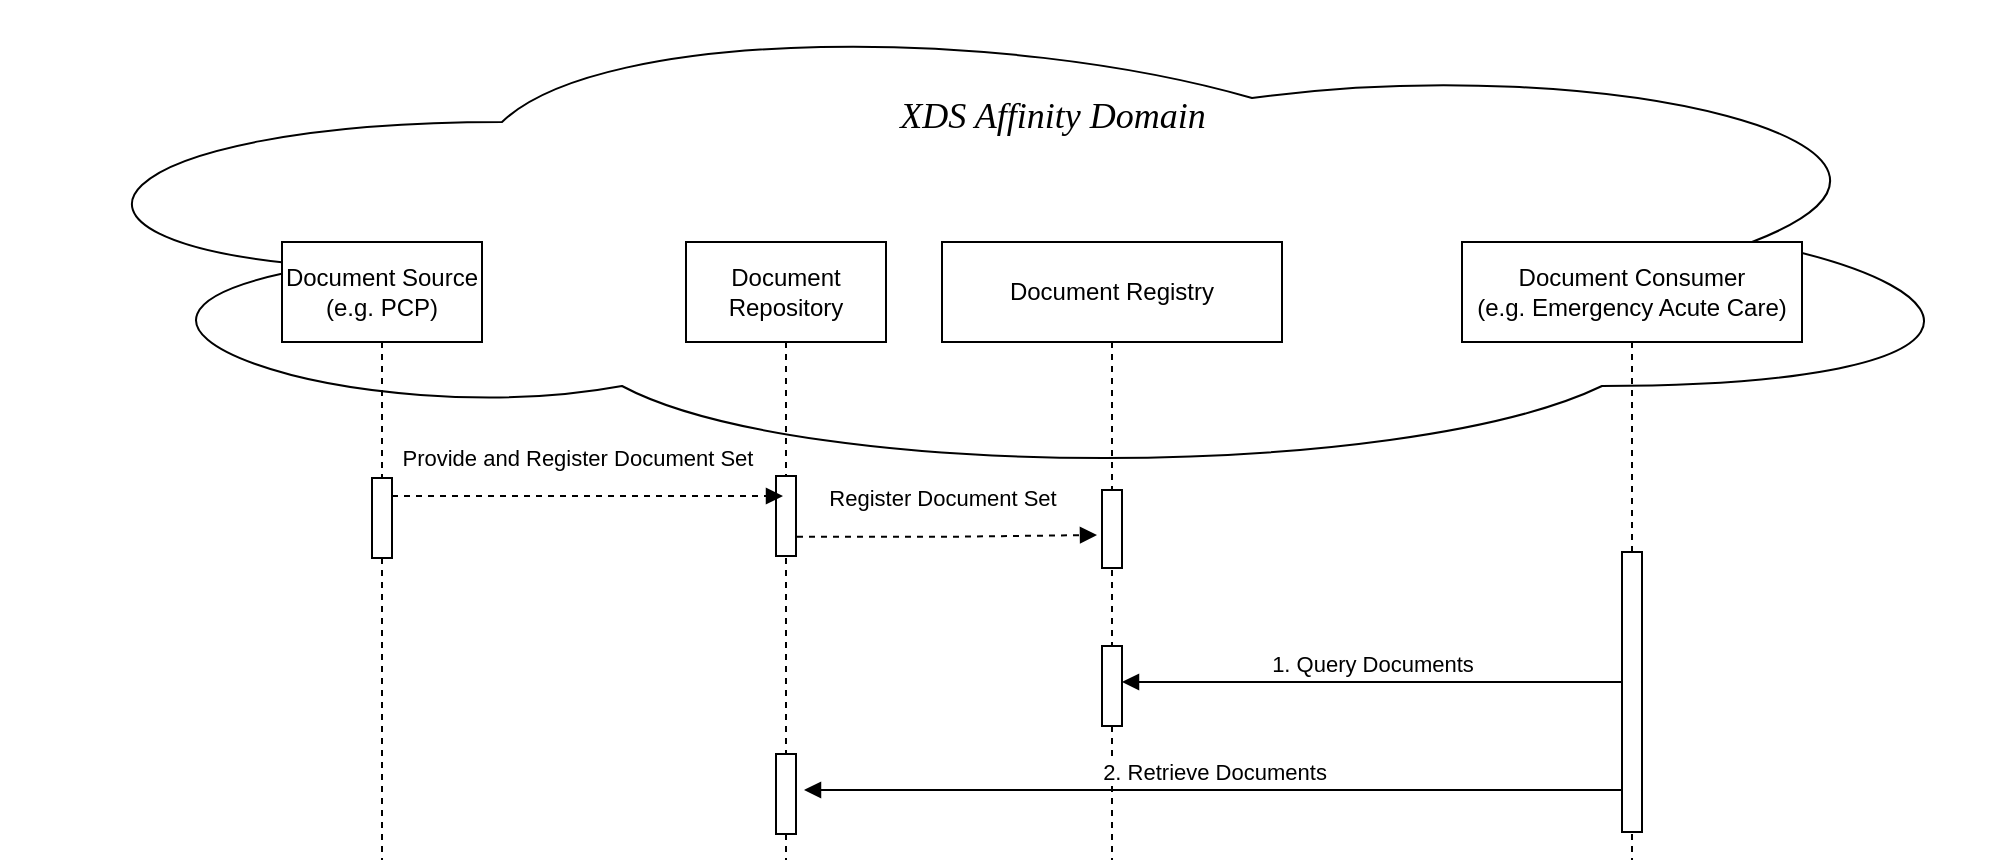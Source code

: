 <mxfile version="24.8.2">
  <diagram name="Page-1" id="2YBvvXClWsGukQMizWep">
    <mxGraphModel dx="2230" dy="879" grid="1" gridSize="10" guides="1" tooltips="1" connect="1" arrows="1" fold="1" page="1" pageScale="1" pageWidth="850" pageHeight="1100" math="0" shadow="0">
      <root>
        <mxCell id="0" />
        <mxCell id="1" parent="0" />
        <mxCell id="KVy2uU-nlIl46gCBBVCn-11" value="" style="ellipse;shape=cloud;whiteSpace=wrap;html=1;" parent="1" vertex="1">
          <mxGeometry x="-100" y="30" width="1000" height="240" as="geometry" />
        </mxCell>
        <mxCell id="aM9ryv3xv72pqoxQDRHE-1" value="Document Source&lt;div&gt;(e.g. PCP)&lt;/div&gt;" style="shape=umlLifeline;perimeter=lifelinePerimeter;whiteSpace=wrap;html=1;container=0;dropTarget=0;collapsible=0;recursiveResize=0;outlineConnect=0;portConstraint=eastwest;newEdgeStyle={&quot;edgeStyle&quot;:&quot;elbowEdgeStyle&quot;,&quot;elbow&quot;:&quot;vertical&quot;,&quot;curved&quot;:0,&quot;rounded&quot;:0};size=50;" parent="1" vertex="1">
          <mxGeometry x="40" y="150" width="100" height="309" as="geometry" />
        </mxCell>
        <mxCell id="aM9ryv3xv72pqoxQDRHE-2" value="" style="html=1;points=[];perimeter=orthogonalPerimeter;outlineConnect=0;targetShapes=umlLifeline;portConstraint=eastwest;newEdgeStyle={&quot;edgeStyle&quot;:&quot;elbowEdgeStyle&quot;,&quot;elbow&quot;:&quot;vertical&quot;,&quot;curved&quot;:0,&quot;rounded&quot;:0};" parent="aM9ryv3xv72pqoxQDRHE-1" vertex="1">
          <mxGeometry x="45" y="118" width="10" height="40" as="geometry" />
        </mxCell>
        <mxCell id="aM9ryv3xv72pqoxQDRHE-5" value="Document Repository" style="shape=umlLifeline;perimeter=lifelinePerimeter;whiteSpace=wrap;html=1;container=0;dropTarget=0;collapsible=0;recursiveResize=0;outlineConnect=0;portConstraint=eastwest;newEdgeStyle={&quot;edgeStyle&quot;:&quot;elbowEdgeStyle&quot;,&quot;elbow&quot;:&quot;vertical&quot;,&quot;curved&quot;:0,&quot;rounded&quot;:0};size=50;" parent="1" vertex="1">
          <mxGeometry x="242" y="150" width="100" height="309" as="geometry" />
        </mxCell>
        <mxCell id="aM9ryv3xv72pqoxQDRHE-6" value="" style="html=1;points=[];perimeter=orthogonalPerimeter;outlineConnect=0;targetShapes=umlLifeline;portConstraint=eastwest;newEdgeStyle={&quot;edgeStyle&quot;:&quot;elbowEdgeStyle&quot;,&quot;elbow&quot;:&quot;vertical&quot;,&quot;curved&quot;:0,&quot;rounded&quot;:0};" parent="aM9ryv3xv72pqoxQDRHE-5" vertex="1">
          <mxGeometry x="45" y="117" width="10" height="40" as="geometry" />
        </mxCell>
        <mxCell id="KVy2uU-nlIl46gCBBVCn-8" value="" style="html=1;points=[];perimeter=orthogonalPerimeter;outlineConnect=0;targetShapes=umlLifeline;portConstraint=eastwest;newEdgeStyle={&quot;edgeStyle&quot;:&quot;elbowEdgeStyle&quot;,&quot;elbow&quot;:&quot;vertical&quot;,&quot;curved&quot;:0,&quot;rounded&quot;:0};" parent="aM9ryv3xv72pqoxQDRHE-5" vertex="1">
          <mxGeometry x="45" y="256" width="10" height="40" as="geometry" />
        </mxCell>
        <mxCell id="aM9ryv3xv72pqoxQDRHE-7" value="Provide and Register Document Set&amp;nbsp;" style="html=1;verticalAlign=bottom;endArrow=block;edgeStyle=elbowEdgeStyle;elbow=horizontal;curved=0;rounded=0;dashed=1;" parent="1" edge="1">
          <mxGeometry x="-0.038" y="10" relative="1" as="geometry">
            <mxPoint x="95" y="277" as="sourcePoint" />
            <Array as="points">
              <mxPoint x="180" y="277" />
            </Array>
            <mxPoint x="290.5" y="277" as="targetPoint" />
            <mxPoint as="offset" />
          </mxGeometry>
        </mxCell>
        <mxCell id="KVy2uU-nlIl46gCBBVCn-1" value="Document Registry" style="shape=umlLifeline;perimeter=lifelinePerimeter;whiteSpace=wrap;html=1;container=0;dropTarget=0;collapsible=0;recursiveResize=0;outlineConnect=0;portConstraint=eastwest;newEdgeStyle={&quot;edgeStyle&quot;:&quot;elbowEdgeStyle&quot;,&quot;elbow&quot;:&quot;vertical&quot;,&quot;curved&quot;:0,&quot;rounded&quot;:0};size=50;" parent="1" vertex="1">
          <mxGeometry x="370" y="150" width="170" height="309" as="geometry" />
        </mxCell>
        <mxCell id="KVy2uU-nlIl46gCBBVCn-2" value="" style="html=1;points=[];perimeter=orthogonalPerimeter;outlineConnect=0;targetShapes=umlLifeline;portConstraint=eastwest;newEdgeStyle={&quot;edgeStyle&quot;:&quot;elbowEdgeStyle&quot;,&quot;elbow&quot;:&quot;vertical&quot;,&quot;curved&quot;:0,&quot;rounded&quot;:0};" parent="KVy2uU-nlIl46gCBBVCn-1" vertex="1">
          <mxGeometry x="80" y="124" width="10" height="39" as="geometry" />
        </mxCell>
        <mxCell id="KVy2uU-nlIl46gCBBVCn-7" value="" style="html=1;points=[];perimeter=orthogonalPerimeter;outlineConnect=0;targetShapes=umlLifeline;portConstraint=eastwest;newEdgeStyle={&quot;edgeStyle&quot;:&quot;elbowEdgeStyle&quot;,&quot;elbow&quot;:&quot;vertical&quot;,&quot;curved&quot;:0,&quot;rounded&quot;:0};" parent="KVy2uU-nlIl46gCBBVCn-1" vertex="1">
          <mxGeometry x="80" y="202" width="10" height="40" as="geometry" />
        </mxCell>
        <mxCell id="KVy2uU-nlIl46gCBBVCn-3" value="Document Consumer&lt;div&gt;(e.g. Emergency Acute Care)&lt;/div&gt;" style="shape=umlLifeline;perimeter=lifelinePerimeter;whiteSpace=wrap;html=1;container=0;dropTarget=0;collapsible=0;recursiveResize=0;outlineConnect=0;portConstraint=eastwest;newEdgeStyle={&quot;edgeStyle&quot;:&quot;elbowEdgeStyle&quot;,&quot;elbow&quot;:&quot;vertical&quot;,&quot;curved&quot;:0,&quot;rounded&quot;:0};size=50;" parent="1" vertex="1">
          <mxGeometry x="630" y="150" width="170" height="309" as="geometry" />
        </mxCell>
        <mxCell id="KVy2uU-nlIl46gCBBVCn-4" value="" style="html=1;points=[];perimeter=orthogonalPerimeter;outlineConnect=0;targetShapes=umlLifeline;portConstraint=eastwest;newEdgeStyle={&quot;edgeStyle&quot;:&quot;elbowEdgeStyle&quot;,&quot;elbow&quot;:&quot;vertical&quot;,&quot;curved&quot;:0,&quot;rounded&quot;:0};" parent="KVy2uU-nlIl46gCBBVCn-3" vertex="1">
          <mxGeometry x="80" y="155" width="10" height="140" as="geometry" />
        </mxCell>
        <mxCell id="KVy2uU-nlIl46gCBBVCn-5" value="Register Document Set" style="html=1;verticalAlign=bottom;endArrow=block;edgeStyle=elbowEdgeStyle;elbow=horizontal;curved=0;rounded=0;exitX=0.555;exitY=0.477;exitDx=0;exitDy=0;exitPerimeter=0;dashed=1;entryX=-0.25;entryY=0.577;entryDx=0;entryDy=0;entryPerimeter=0;" parent="1" source="aM9ryv3xv72pqoxQDRHE-5" target="KVy2uU-nlIl46gCBBVCn-2" edge="1">
          <mxGeometry x="-0.041" y="10" relative="1" as="geometry">
            <mxPoint x="330" y="298" as="sourcePoint" />
            <Array as="points" />
            <mxPoint x="390" y="297" as="targetPoint" />
            <mxPoint as="offset" />
          </mxGeometry>
        </mxCell>
        <mxCell id="aM9ryv3xv72pqoxQDRHE-9" value="1. Query Documents" style="html=1;verticalAlign=bottom;endArrow=block;edgeStyle=elbowEdgeStyle;elbow=vertical;curved=0;rounded=0;" parent="1" target="KVy2uU-nlIl46gCBBVCn-7" edge="1">
          <mxGeometry relative="1" as="geometry">
            <mxPoint x="710" y="370" as="sourcePoint" />
            <Array as="points">
              <mxPoint x="630" y="370" />
            </Array>
            <mxPoint x="470" y="370" as="targetPoint" />
          </mxGeometry>
        </mxCell>
        <mxCell id="KVy2uU-nlIl46gCBBVCn-9" value="2. Retrieve Documents" style="html=1;verticalAlign=bottom;endArrow=block;edgeStyle=elbowEdgeStyle;elbow=vertical;curved=0;rounded=0;" parent="1" edge="1">
          <mxGeometry relative="1" as="geometry">
            <mxPoint x="710" y="424" as="sourcePoint" />
            <Array as="points">
              <mxPoint x="630" y="424" />
            </Array>
            <mxPoint x="301" y="424" as="targetPoint" />
          </mxGeometry>
        </mxCell>
        <mxCell id="KVy2uU-nlIl46gCBBVCn-12" value="&lt;i&gt;&lt;font style=&quot;font-size: 18px;&quot; face=&quot;Georgia&quot;&gt;XDS Affinity Domain&lt;/font&gt;&lt;/i&gt;" style="verticalLabelPosition=bottom;verticalAlign=top;html=1;shape=mxgraph.basic.rect;fillColor2=none;strokeWidth=1;size=15;indent=20;strokeColor=none;" parent="1" vertex="1">
          <mxGeometry x="365" y="70" width="120" as="geometry" />
        </mxCell>
      </root>
    </mxGraphModel>
  </diagram>
</mxfile>
